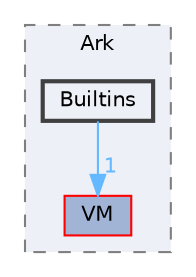 digraph "/Users/fola/Documents/ArkScript/Ark/include/Ark/Builtins"
{
 // INTERACTIVE_SVG=YES
 // LATEX_PDF_SIZE
  bgcolor="transparent";
  edge [fontname=Helvetica,fontsize=10,labelfontname=Helvetica,labelfontsize=10];
  node [fontname=Helvetica,fontsize=10,shape=box,height=0.2,width=0.4];
  compound=true
  subgraph clusterdir_a8b6c64285bf9ac60f50770eb2fc48b5 {
    graph [ bgcolor="#edf0f7", pencolor="grey50", label="Ark", fontname=Helvetica,fontsize=10 style="filled,dashed", URL="dir_a8b6c64285bf9ac60f50770eb2fc48b5.html",tooltip=""]
  dir_222307dbf92126e8e24c7a501f533901 [label="VM", fillcolor="#a2b4d6", color="red", style="filled", URL="dir_222307dbf92126e8e24c7a501f533901.html",tooltip=""];
  dir_e4e3cacaa047e3554112dad79d53bc60 [label="Builtins", fillcolor="#edf0f7", color="grey25", style="filled,bold", URL="dir_e4e3cacaa047e3554112dad79d53bc60.html",tooltip=""];
  }
  dir_e4e3cacaa047e3554112dad79d53bc60->dir_222307dbf92126e8e24c7a501f533901 [headlabel="1", labeldistance=1.5 headhref="dir_000005_000023.html" href="dir_000005_000023.html" color="steelblue1" fontcolor="steelblue1"];
}
